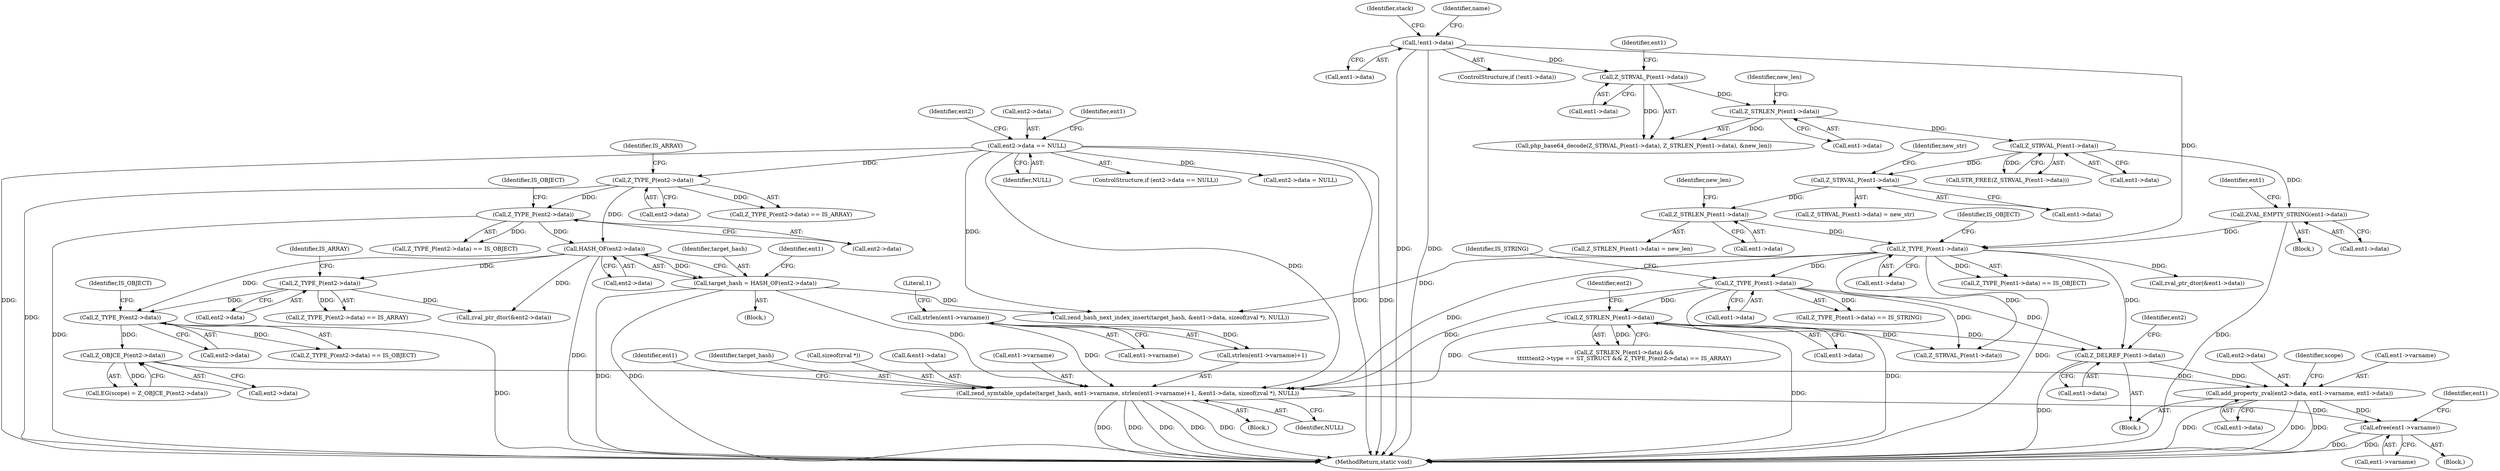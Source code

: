 digraph "0_php-src_6045de69c7dedcba3eadf7c4bba424b19c81d00d_0@API" {
"1000539" [label="(Call,efree(ent1->varname))"];
"1000505" [label="(Call,add_property_zval(ent2->data, ent1->varname, ent1->data))"];
"1000497" [label="(Call,Z_OBJCE_P(ent2->data))"];
"1000483" [label="(Call,Z_TYPE_P(ent2->data))"];
"1000376" [label="(Call,Z_TYPE_P(ent2->data))"];
"1000340" [label="(Call,HASH_OF(ent2->data))"];
"1000332" [label="(Call,Z_TYPE_P(ent2->data))"];
"1000326" [label="(Call,Z_TYPE_P(ent2->data))"];
"1000309" [label="(Call,ent2->data == NULL)"];
"1000501" [label="(Call,Z_DELREF_P(ent1->data))"];
"1000264" [label="(Call,Z_TYPE_P(ent1->data))"];
"1000258" [label="(Call,ZVAL_EMPTY_STRING(ent1->data))"];
"1000237" [label="(Call,Z_STRVAL_P(ent1->data))"];
"1000230" [label="(Call,Z_STRLEN_P(ent1->data))"];
"1000226" [label="(Call,Z_STRVAL_P(ent1->data))"];
"1000186" [label="(Call,!ent1->data)"];
"1000251" [label="(Call,Z_STRLEN_P(ent1->data))"];
"1000245" [label="(Call,Z_STRVAL_P(ent1->data))"];
"1000365" [label="(Call,Z_STRLEN_P(ent1->data))"];
"1000359" [label="(Call,Z_TYPE_P(ent1->data))"];
"1000521" [label="(Call,zend_symtable_update(target_hash, ent1->varname, strlen(ent1->varname)+1, &ent1->data, sizeof(zval *), NULL))"];
"1000338" [label="(Call,target_hash = HASH_OF(ent2->data))"];
"1000527" [label="(Call,strlen(ent1->varname))"];
"1000187" [label="(Call,ent1->data)"];
"1000265" [label="(Call,ent1->data)"];
"1000309" [label="(Call,ent2->data == NULL)"];
"1000339" [label="(Identifier,target_hash)"];
"1000194" [label="(Identifier,stack)"];
"1000387" [label="(Call,Z_STRVAL_P(ent1->data))"];
"1000257" [label="(Block,)"];
"1000255" [label="(Identifier,new_len)"];
"1000541" [label="(Identifier,ent1)"];
"1000246" [label="(Call,ent1->data)"];
"1000539" [label="(Call,efree(ent1->varname))"];
"1000346" [label="(Identifier,ent1)"];
"1000506" [label="(Call,ent2->data)"];
"1000488" [label="(Block,)"];
"1000326" [label="(Call,Z_TYPE_P(ent2->data))"];
"1000484" [label="(Call,ent2->data)"];
"1000603" [label="(MethodReturn,static void)"];
"1000259" [label="(Call,ent1->data)"];
"1000252" [label="(Call,ent1->data)"];
"1000263" [label="(Call,Z_TYPE_P(ent1->data) == IS_OBJECT)"];
"1000186" [label="(Call,!ent1->data)"];
"1000359" [label="(Call,Z_TYPE_P(ent1->data))"];
"1000258" [label="(Call,ZVAL_EMPTY_STRING(ent1->data))"];
"1000341" [label="(Call,ent2->data)"];
"1000249" [label="(Identifier,new_str)"];
"1000336" [label="(Identifier,IS_OBJECT)"];
"1000360" [label="(Call,ent1->data)"];
"1000313" [label="(Identifier,NULL)"];
"1000465" [label="(Call,zval_ptr_dtor(&ent2->data))"];
"1000264" [label="(Call,Z_TYPE_P(ent1->data))"];
"1000512" [label="(Call,ent1->data)"];
"1000526" [label="(Call,strlen(ent1->varname)+1)"];
"1000483" [label="(Call,Z_TYPE_P(ent2->data))"];
"1000522" [label="(Identifier,target_hash)"];
"1000494" [label="(Call,EG(scope) = Z_OBJCE_P(ent2->data))"];
"1000235" [label="(Identifier,new_len)"];
"1000380" [label="(Identifier,IS_ARRAY)"];
"1000536" [label="(Call,sizeof(zval *))"];
"1000363" [label="(Identifier,IS_STRING)"];
"1000231" [label="(Call,ent1->data)"];
"1000502" [label="(Call,ent1->data)"];
"1000237" [label="(Call,Z_STRVAL_P(ent1->data))"];
"1000520" [label="(Block,)"];
"1000375" [label="(Call,Z_TYPE_P(ent2->data) == IS_ARRAY)"];
"1000230" [label="(Call,Z_STRLEN_P(ent1->data))"];
"1000366" [label="(Call,ent1->data)"];
"1000545" [label="(Call,zend_hash_next_index_insert(target_hash, &ent1->data, sizeof(zval *), NULL))"];
"1000487" [label="(Identifier,IS_OBJECT)"];
"1000555" [label="(Identifier,ent1)"];
"1000215" [label="(Identifier,name)"];
"1000501" [label="(Call,Z_DELREF_P(ent1->data))"];
"1000315" [label="(Call,zval_ptr_dtor(&ent1->data))"];
"1000377" [label="(Call,ent2->data)"];
"1000185" [label="(ControlStructure,if (!ent1->data))"];
"1000338" [label="(Call,target_hash = HASH_OF(ent2->data))"];
"1000498" [label="(Call,ent2->data)"];
"1000332" [label="(Call,Z_TYPE_P(ent2->data))"];
"1000540" [label="(Call,ent1->varname)"];
"1000532" [label="(Call,&ent1->data)"];
"1000507" [label="(Identifier,ent2)"];
"1000327" [label="(Call,ent2->data)"];
"1000318" [label="(Identifier,ent1)"];
"1000505" [label="(Call,add_property_zval(ent2->data, ent1->varname, ent1->data))"];
"1000482" [label="(Call,Z_TYPE_P(ent2->data) == IS_OBJECT)"];
"1000250" [label="(Call,Z_STRLEN_P(ent1->data) = new_len)"];
"1000517" [label="(Identifier,scope)"];
"1000245" [label="(Call,Z_STRVAL_P(ent1->data))"];
"1000538" [label="(Identifier,NULL)"];
"1000523" [label="(Call,ent1->varname)"];
"1000308" [label="(ControlStructure,if (ent2->data == NULL))"];
"1000328" [label="(Identifier,ent2)"];
"1000331" [label="(Call,Z_TYPE_P(ent2->data) == IS_OBJECT)"];
"1000330" [label="(Identifier,IS_ARRAY)"];
"1000376" [label="(Call,Z_TYPE_P(ent2->data))"];
"1000232" [label="(Identifier,ent1)"];
"1000439" [label="(Call,ent2->data = NULL)"];
"1000236" [label="(Call,STR_FREE(Z_STRVAL_P(ent1->data)))"];
"1000225" [label="(Call,php_base64_decode(Z_STRVAL_P(ent1->data), Z_STRLEN_P(ent1->data), &new_len))"];
"1000325" [label="(Call,Z_TYPE_P(ent2->data) == IS_ARRAY)"];
"1000227" [label="(Call,ent1->data)"];
"1000333" [label="(Call,ent2->data)"];
"1000527" [label="(Call,strlen(ent1->varname))"];
"1000364" [label="(Call,Z_STRLEN_P(ent1->data) &&\n\t\t\t\t\t\tent2->type == ST_STRUCT && Z_TYPE_P(ent2->data) == IS_ARRAY)"];
"1000372" [label="(Identifier,ent2)"];
"1000531" [label="(Literal,1)"];
"1000238" [label="(Call,ent1->data)"];
"1000226" [label="(Call,Z_STRVAL_P(ent1->data))"];
"1000348" [label="(Block,)"];
"1000340" [label="(Call,HASH_OF(ent2->data))"];
"1000509" [label="(Call,ent1->varname)"];
"1000310" [label="(Call,ent2->data)"];
"1000251" [label="(Call,Z_STRLEN_P(ent1->data))"];
"1000521" [label="(Call,zend_symtable_update(target_hash, ent1->varname, strlen(ent1->varname)+1, &ent1->data, sizeof(zval *), NULL))"];
"1000337" [label="(Block,)"];
"1000497" [label="(Call,Z_OBJCE_P(ent2->data))"];
"1000244" [label="(Call,Z_STRVAL_P(ent1->data) = new_str)"];
"1000268" [label="(Identifier,IS_OBJECT)"];
"1000358" [label="(Call,Z_TYPE_P(ent1->data) == IS_STRING)"];
"1000528" [label="(Call,ent1->varname)"];
"1000365" [label="(Call,Z_STRLEN_P(ent1->data))"];
"1000266" [label="(Identifier,ent1)"];
"1000539" -> "1000348"  [label="AST: "];
"1000539" -> "1000540"  [label="CFG: "];
"1000540" -> "1000539"  [label="AST: "];
"1000555" -> "1000539"  [label="CFG: "];
"1000539" -> "1000603"  [label="DDG: "];
"1000539" -> "1000603"  [label="DDG: "];
"1000505" -> "1000539"  [label="DDG: "];
"1000521" -> "1000539"  [label="DDG: "];
"1000505" -> "1000488"  [label="AST: "];
"1000505" -> "1000512"  [label="CFG: "];
"1000506" -> "1000505"  [label="AST: "];
"1000509" -> "1000505"  [label="AST: "];
"1000512" -> "1000505"  [label="AST: "];
"1000517" -> "1000505"  [label="CFG: "];
"1000505" -> "1000603"  [label="DDG: "];
"1000505" -> "1000603"  [label="DDG: "];
"1000505" -> "1000603"  [label="DDG: "];
"1000497" -> "1000505"  [label="DDG: "];
"1000501" -> "1000505"  [label="DDG: "];
"1000497" -> "1000494"  [label="AST: "];
"1000497" -> "1000498"  [label="CFG: "];
"1000498" -> "1000497"  [label="AST: "];
"1000494" -> "1000497"  [label="CFG: "];
"1000497" -> "1000494"  [label="DDG: "];
"1000483" -> "1000497"  [label="DDG: "];
"1000483" -> "1000482"  [label="AST: "];
"1000483" -> "1000484"  [label="CFG: "];
"1000484" -> "1000483"  [label="AST: "];
"1000487" -> "1000483"  [label="CFG: "];
"1000483" -> "1000603"  [label="DDG: "];
"1000483" -> "1000482"  [label="DDG: "];
"1000376" -> "1000483"  [label="DDG: "];
"1000340" -> "1000483"  [label="DDG: "];
"1000376" -> "1000375"  [label="AST: "];
"1000376" -> "1000377"  [label="CFG: "];
"1000377" -> "1000376"  [label="AST: "];
"1000380" -> "1000376"  [label="CFG: "];
"1000376" -> "1000375"  [label="DDG: "];
"1000340" -> "1000376"  [label="DDG: "];
"1000376" -> "1000465"  [label="DDG: "];
"1000340" -> "1000338"  [label="AST: "];
"1000340" -> "1000341"  [label="CFG: "];
"1000341" -> "1000340"  [label="AST: "];
"1000338" -> "1000340"  [label="CFG: "];
"1000340" -> "1000603"  [label="DDG: "];
"1000340" -> "1000338"  [label="DDG: "];
"1000332" -> "1000340"  [label="DDG: "];
"1000326" -> "1000340"  [label="DDG: "];
"1000340" -> "1000465"  [label="DDG: "];
"1000332" -> "1000331"  [label="AST: "];
"1000332" -> "1000333"  [label="CFG: "];
"1000333" -> "1000332"  [label="AST: "];
"1000336" -> "1000332"  [label="CFG: "];
"1000332" -> "1000603"  [label="DDG: "];
"1000332" -> "1000331"  [label="DDG: "];
"1000326" -> "1000332"  [label="DDG: "];
"1000326" -> "1000325"  [label="AST: "];
"1000326" -> "1000327"  [label="CFG: "];
"1000327" -> "1000326"  [label="AST: "];
"1000330" -> "1000326"  [label="CFG: "];
"1000326" -> "1000603"  [label="DDG: "];
"1000326" -> "1000325"  [label="DDG: "];
"1000309" -> "1000326"  [label="DDG: "];
"1000309" -> "1000308"  [label="AST: "];
"1000309" -> "1000313"  [label="CFG: "];
"1000310" -> "1000309"  [label="AST: "];
"1000313" -> "1000309"  [label="AST: "];
"1000318" -> "1000309"  [label="CFG: "];
"1000328" -> "1000309"  [label="CFG: "];
"1000309" -> "1000603"  [label="DDG: "];
"1000309" -> "1000603"  [label="DDG: "];
"1000309" -> "1000603"  [label="DDG: "];
"1000309" -> "1000439"  [label="DDG: "];
"1000309" -> "1000521"  [label="DDG: "];
"1000309" -> "1000545"  [label="DDG: "];
"1000501" -> "1000488"  [label="AST: "];
"1000501" -> "1000502"  [label="CFG: "];
"1000502" -> "1000501"  [label="AST: "];
"1000507" -> "1000501"  [label="CFG: "];
"1000501" -> "1000603"  [label="DDG: "];
"1000264" -> "1000501"  [label="DDG: "];
"1000365" -> "1000501"  [label="DDG: "];
"1000359" -> "1000501"  [label="DDG: "];
"1000264" -> "1000263"  [label="AST: "];
"1000264" -> "1000265"  [label="CFG: "];
"1000265" -> "1000264"  [label="AST: "];
"1000268" -> "1000264"  [label="CFG: "];
"1000264" -> "1000603"  [label="DDG: "];
"1000264" -> "1000263"  [label="DDG: "];
"1000258" -> "1000264"  [label="DDG: "];
"1000186" -> "1000264"  [label="DDG: "];
"1000251" -> "1000264"  [label="DDG: "];
"1000264" -> "1000315"  [label="DDG: "];
"1000264" -> "1000359"  [label="DDG: "];
"1000264" -> "1000387"  [label="DDG: "];
"1000264" -> "1000521"  [label="DDG: "];
"1000264" -> "1000545"  [label="DDG: "];
"1000258" -> "1000257"  [label="AST: "];
"1000258" -> "1000259"  [label="CFG: "];
"1000259" -> "1000258"  [label="AST: "];
"1000266" -> "1000258"  [label="CFG: "];
"1000258" -> "1000603"  [label="DDG: "];
"1000237" -> "1000258"  [label="DDG: "];
"1000237" -> "1000236"  [label="AST: "];
"1000237" -> "1000238"  [label="CFG: "];
"1000238" -> "1000237"  [label="AST: "];
"1000236" -> "1000237"  [label="CFG: "];
"1000237" -> "1000236"  [label="DDG: "];
"1000230" -> "1000237"  [label="DDG: "];
"1000237" -> "1000245"  [label="DDG: "];
"1000230" -> "1000225"  [label="AST: "];
"1000230" -> "1000231"  [label="CFG: "];
"1000231" -> "1000230"  [label="AST: "];
"1000235" -> "1000230"  [label="CFG: "];
"1000230" -> "1000225"  [label="DDG: "];
"1000226" -> "1000230"  [label="DDG: "];
"1000226" -> "1000225"  [label="AST: "];
"1000226" -> "1000227"  [label="CFG: "];
"1000227" -> "1000226"  [label="AST: "];
"1000232" -> "1000226"  [label="CFG: "];
"1000226" -> "1000225"  [label="DDG: "];
"1000186" -> "1000226"  [label="DDG: "];
"1000186" -> "1000185"  [label="AST: "];
"1000186" -> "1000187"  [label="CFG: "];
"1000187" -> "1000186"  [label="AST: "];
"1000194" -> "1000186"  [label="CFG: "];
"1000215" -> "1000186"  [label="CFG: "];
"1000186" -> "1000603"  [label="DDG: "];
"1000186" -> "1000603"  [label="DDG: "];
"1000251" -> "1000250"  [label="AST: "];
"1000251" -> "1000252"  [label="CFG: "];
"1000252" -> "1000251"  [label="AST: "];
"1000255" -> "1000251"  [label="CFG: "];
"1000245" -> "1000251"  [label="DDG: "];
"1000245" -> "1000244"  [label="AST: "];
"1000245" -> "1000246"  [label="CFG: "];
"1000246" -> "1000245"  [label="AST: "];
"1000249" -> "1000245"  [label="CFG: "];
"1000365" -> "1000364"  [label="AST: "];
"1000365" -> "1000366"  [label="CFG: "];
"1000366" -> "1000365"  [label="AST: "];
"1000372" -> "1000365"  [label="CFG: "];
"1000364" -> "1000365"  [label="CFG: "];
"1000365" -> "1000603"  [label="DDG: "];
"1000365" -> "1000364"  [label="DDG: "];
"1000359" -> "1000365"  [label="DDG: "];
"1000365" -> "1000387"  [label="DDG: "];
"1000365" -> "1000521"  [label="DDG: "];
"1000359" -> "1000358"  [label="AST: "];
"1000359" -> "1000360"  [label="CFG: "];
"1000360" -> "1000359"  [label="AST: "];
"1000363" -> "1000359"  [label="CFG: "];
"1000359" -> "1000603"  [label="DDG: "];
"1000359" -> "1000358"  [label="DDG: "];
"1000359" -> "1000387"  [label="DDG: "];
"1000359" -> "1000521"  [label="DDG: "];
"1000521" -> "1000520"  [label="AST: "];
"1000521" -> "1000538"  [label="CFG: "];
"1000522" -> "1000521"  [label="AST: "];
"1000523" -> "1000521"  [label="AST: "];
"1000526" -> "1000521"  [label="AST: "];
"1000532" -> "1000521"  [label="AST: "];
"1000536" -> "1000521"  [label="AST: "];
"1000538" -> "1000521"  [label="AST: "];
"1000541" -> "1000521"  [label="CFG: "];
"1000521" -> "1000603"  [label="DDG: "];
"1000521" -> "1000603"  [label="DDG: "];
"1000521" -> "1000603"  [label="DDG: "];
"1000521" -> "1000603"  [label="DDG: "];
"1000521" -> "1000603"  [label="DDG: "];
"1000338" -> "1000521"  [label="DDG: "];
"1000527" -> "1000521"  [label="DDG: "];
"1000338" -> "1000337"  [label="AST: "];
"1000339" -> "1000338"  [label="AST: "];
"1000346" -> "1000338"  [label="CFG: "];
"1000338" -> "1000603"  [label="DDG: "];
"1000338" -> "1000603"  [label="DDG: "];
"1000338" -> "1000545"  [label="DDG: "];
"1000527" -> "1000526"  [label="AST: "];
"1000527" -> "1000528"  [label="CFG: "];
"1000528" -> "1000527"  [label="AST: "];
"1000531" -> "1000527"  [label="CFG: "];
"1000527" -> "1000526"  [label="DDG: "];
}
